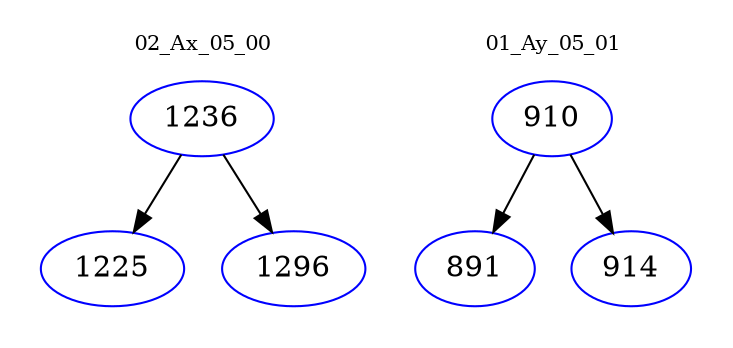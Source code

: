 digraph{
subgraph cluster_0 {
color = white
label = "02_Ax_05_00";
fontsize=10;
T0_1236 [label="1236", color="blue"]
T0_1236 -> T0_1225 [color="black"]
T0_1225 [label="1225", color="blue"]
T0_1236 -> T0_1296 [color="black"]
T0_1296 [label="1296", color="blue"]
}
subgraph cluster_1 {
color = white
label = "01_Ay_05_01";
fontsize=10;
T1_910 [label="910", color="blue"]
T1_910 -> T1_891 [color="black"]
T1_891 [label="891", color="blue"]
T1_910 -> T1_914 [color="black"]
T1_914 [label="914", color="blue"]
}
}
